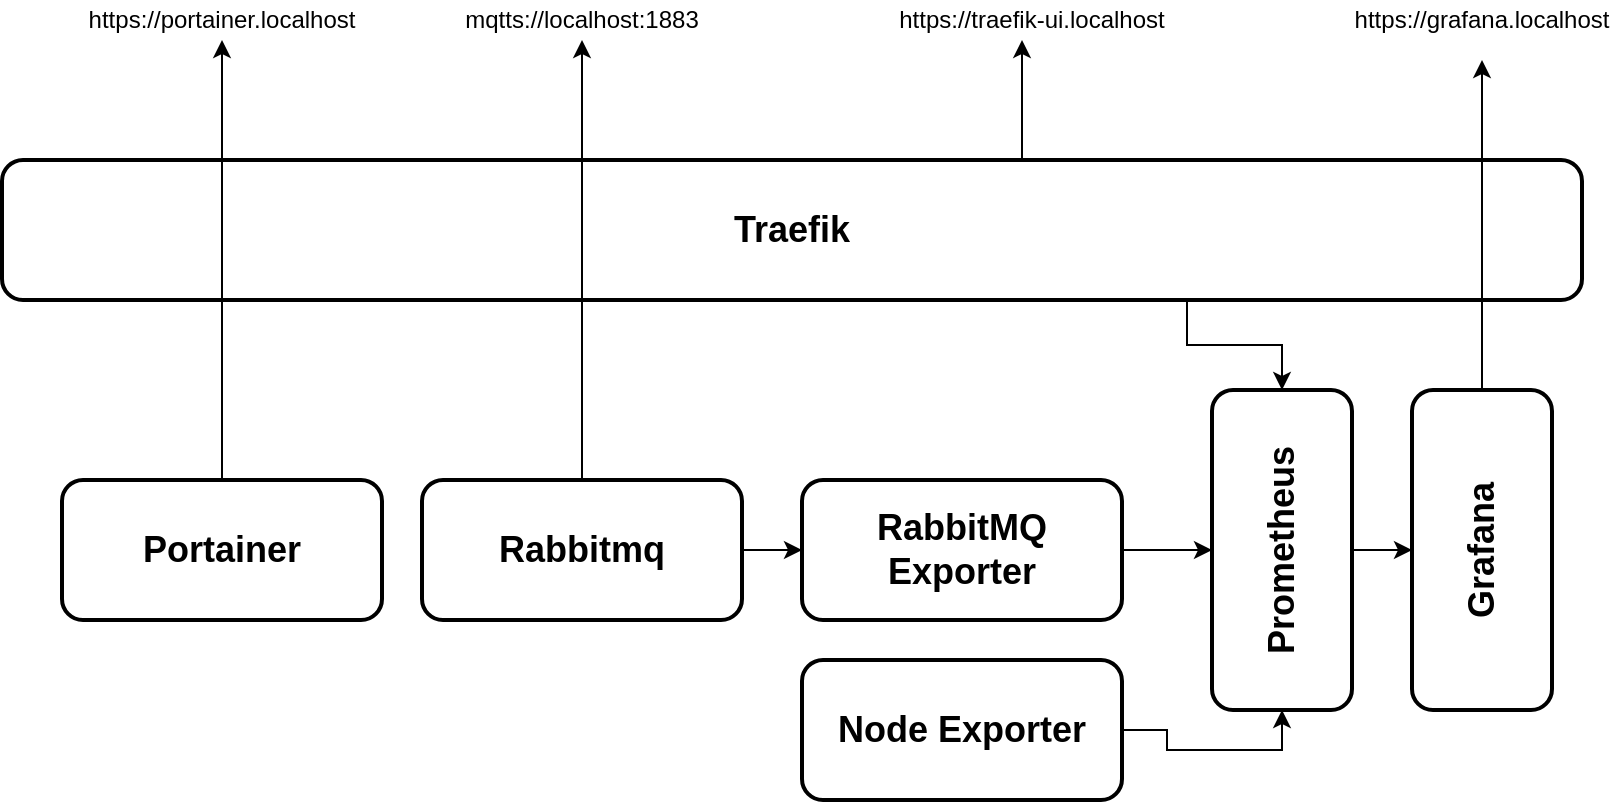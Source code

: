 <mxfile version="12.3.2" type="device" pages="1"><diagram id="FzPH8I1K0GVRi2t-NyYY" name="Page-1"><mxGraphModel dx="918" dy="1380" grid="1" gridSize="10" guides="1" tooltips="1" connect="1" arrows="1" fold="1" page="1" pageScale="1" pageWidth="850" pageHeight="1100" math="0" shadow="0"><root><mxCell id="0"/><mxCell id="1" parent="0"/><mxCell id="oiruqAoZNiWF2X9c6ZMf-13" value="" style="edgeStyle=orthogonalEdgeStyle;rounded=0;orthogonalLoop=1;jettySize=auto;html=1;" edge="1" parent="1" source="oiruqAoZNiWF2X9c6ZMf-2" target="oiruqAoZNiWF2X9c6ZMf-12"><mxGeometry relative="1" as="geometry"/></mxCell><mxCell id="oiruqAoZNiWF2X9c6ZMf-2" value="&lt;font style=&quot;font-size: 18px&quot;&gt;&lt;b&gt;Rabbitmq&lt;/b&gt;&lt;/font&gt;" style="rounded=1;whiteSpace=wrap;html=1;strokeWidth=2;" vertex="1" parent="1"><mxGeometry x="320" y="440" width="160" height="70" as="geometry"/></mxCell><mxCell id="oiruqAoZNiWF2X9c6ZMf-36" style="edgeStyle=orthogonalEdgeStyle;rounded=0;orthogonalLoop=1;jettySize=auto;html=1;exitX=0.75;exitY=1;exitDx=0;exitDy=0;entryX=1;entryY=0.5;entryDx=0;entryDy=0;" edge="1" parent="1" source="oiruqAoZNiWF2X9c6ZMf-16" target="oiruqAoZNiWF2X9c6ZMf-14"><mxGeometry relative="1" as="geometry"/></mxCell><mxCell id="oiruqAoZNiWF2X9c6ZMf-40" style="edgeStyle=orthogonalEdgeStyle;rounded=0;orthogonalLoop=1;jettySize=auto;html=1;exitX=0.75;exitY=0;exitDx=0;exitDy=0;" edge="1" parent="1" source="oiruqAoZNiWF2X9c6ZMf-16"><mxGeometry relative="1" as="geometry"><mxPoint x="620" y="220" as="targetPoint"/><Array as="points"><mxPoint x="620" y="280"/><mxPoint x="620" y="230"/></Array></mxGeometry></mxCell><mxCell id="oiruqAoZNiWF2X9c6ZMf-16" value="&lt;font style=&quot;font-size: 18px&quot;&gt;&lt;b&gt;Traefik&lt;/b&gt;&lt;/font&gt;" style="rounded=1;whiteSpace=wrap;html=1;strokeWidth=2;" vertex="1" parent="1"><mxGeometry x="110" y="280" width="790" height="70" as="geometry"/></mxCell><mxCell id="oiruqAoZNiWF2X9c6ZMf-15" value="" style="edgeStyle=orthogonalEdgeStyle;rounded=0;orthogonalLoop=1;jettySize=auto;html=1;" edge="1" parent="1" source="oiruqAoZNiWF2X9c6ZMf-12" target="oiruqAoZNiWF2X9c6ZMf-14"><mxGeometry relative="1" as="geometry"/></mxCell><mxCell id="oiruqAoZNiWF2X9c6ZMf-12" value="&lt;span style=&quot;font-size: 18px&quot;&gt;&lt;b&gt;RabbitMQ Exporter&lt;/b&gt;&lt;/span&gt;" style="rounded=1;whiteSpace=wrap;html=1;strokeWidth=2;" vertex="1" parent="1"><mxGeometry x="510" y="440" width="160" height="70" as="geometry"/></mxCell><mxCell id="oiruqAoZNiWF2X9c6ZMf-28" value="" style="edgeStyle=orthogonalEdgeStyle;rounded=0;orthogonalLoop=1;jettySize=auto;html=1;" edge="1" parent="1" source="oiruqAoZNiWF2X9c6ZMf-14" target="oiruqAoZNiWF2X9c6ZMf-27"><mxGeometry relative="1" as="geometry"/></mxCell><mxCell id="oiruqAoZNiWF2X9c6ZMf-14" value="&lt;font style=&quot;font-size: 18px&quot;&gt;&lt;b&gt;Prometheus&lt;/b&gt;&lt;/font&gt;" style="rounded=1;whiteSpace=wrap;html=1;strokeWidth=2;rotation=-90;" vertex="1" parent="1"><mxGeometry x="670" y="440" width="160" height="70" as="geometry"/></mxCell><mxCell id="oiruqAoZNiWF2X9c6ZMf-30" value="" style="edgeStyle=orthogonalEdgeStyle;rounded=0;orthogonalLoop=1;jettySize=auto;html=1;" edge="1" parent="1" source="oiruqAoZNiWF2X9c6ZMf-27"><mxGeometry relative="1" as="geometry"><mxPoint x="850" y="405" as="targetPoint"/></mxGeometry></mxCell><mxCell id="oiruqAoZNiWF2X9c6ZMf-31" style="edgeStyle=orthogonalEdgeStyle;rounded=0;orthogonalLoop=1;jettySize=auto;html=1;" edge="1" parent="1" source="oiruqAoZNiWF2X9c6ZMf-27"><mxGeometry relative="1" as="geometry"><mxPoint x="850" y="230" as="targetPoint"/><Array as="points"><mxPoint x="850" y="250"/><mxPoint x="850" y="250"/></Array></mxGeometry></mxCell><mxCell id="oiruqAoZNiWF2X9c6ZMf-27" value="&lt;font style=&quot;font-size: 18px&quot;&gt;&lt;b&gt;Grafana&lt;/b&gt;&lt;/font&gt;" style="rounded=1;whiteSpace=wrap;html=1;strokeWidth=2;rotation=-90;" vertex="1" parent="1"><mxGeometry x="770" y="440" width="160" height="70" as="geometry"/></mxCell><mxCell id="oiruqAoZNiWF2X9c6ZMf-33" value="https://grafana.localhost" style="text;html=1;strokeColor=none;fillColor=none;align=center;verticalAlign=middle;whiteSpace=wrap;rounded=0;" vertex="1" parent="1"><mxGeometry x="830" y="200" width="40" height="20" as="geometry"/></mxCell><mxCell id="oiruqAoZNiWF2X9c6ZMf-35" value="mqtts://localhost:1883" style="text;html=1;strokeColor=none;fillColor=none;align=center;verticalAlign=middle;whiteSpace=wrap;rounded=0;" vertex="1" parent="1"><mxGeometry x="380" y="200" width="40" height="20" as="geometry"/></mxCell><mxCell id="oiruqAoZNiWF2X9c6ZMf-38" style="edgeStyle=orthogonalEdgeStyle;rounded=0;orthogonalLoop=1;jettySize=auto;html=1;" edge="1" parent="1" source="oiruqAoZNiWF2X9c6ZMf-37"><mxGeometry relative="1" as="geometry"><mxPoint x="220" y="220" as="targetPoint"/></mxGeometry></mxCell><mxCell id="oiruqAoZNiWF2X9c6ZMf-37" value="&lt;font style=&quot;font-size: 18px&quot;&gt;&lt;b&gt;Portainer&lt;/b&gt;&lt;/font&gt;" style="rounded=1;whiteSpace=wrap;html=1;strokeWidth=2;" vertex="1" parent="1"><mxGeometry x="140" y="440" width="160" height="70" as="geometry"/></mxCell><mxCell id="oiruqAoZNiWF2X9c6ZMf-39" value="https://portainer.localhost" style="text;html=1;strokeColor=none;fillColor=none;align=center;verticalAlign=middle;whiteSpace=wrap;rounded=0;" vertex="1" parent="1"><mxGeometry x="200" y="200" width="40" height="20" as="geometry"/></mxCell><mxCell id="oiruqAoZNiWF2X9c6ZMf-41" value="https://traefik-ui.localhost" style="text;html=1;strokeColor=none;fillColor=none;align=center;verticalAlign=middle;whiteSpace=wrap;rounded=0;" vertex="1" parent="1"><mxGeometry x="525" y="200" width="200" height="20" as="geometry"/></mxCell><mxCell id="oiruqAoZNiWF2X9c6ZMf-34" style="edgeStyle=orthogonalEdgeStyle;rounded=0;orthogonalLoop=1;jettySize=auto;html=1;" edge="1" parent="1" source="oiruqAoZNiWF2X9c6ZMf-2"><mxGeometry relative="1" as="geometry"><mxPoint x="400" y="220" as="targetPoint"/></mxGeometry></mxCell><mxCell id="oiruqAoZNiWF2X9c6ZMf-43" style="edgeStyle=orthogonalEdgeStyle;rounded=0;orthogonalLoop=1;jettySize=auto;html=1;entryX=0;entryY=0.5;entryDx=0;entryDy=0;" edge="1" parent="1" source="oiruqAoZNiWF2X9c6ZMf-42" target="oiruqAoZNiWF2X9c6ZMf-14"><mxGeometry relative="1" as="geometry"/></mxCell><mxCell id="oiruqAoZNiWF2X9c6ZMf-42" value="&lt;span style=&quot;font-size: 18px&quot;&gt;&lt;b&gt;Node Exporter&lt;/b&gt;&lt;/span&gt;" style="rounded=1;whiteSpace=wrap;html=1;strokeWidth=2;" vertex="1" parent="1"><mxGeometry x="510" y="530" width="160" height="70" as="geometry"/></mxCell></root></mxGraphModel></diagram></mxfile>